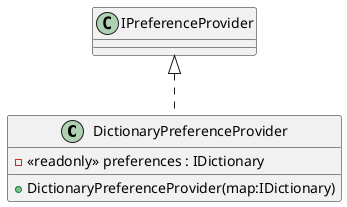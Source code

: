 @startuml
class DictionaryPreferenceProvider {
    - <<readonly>> preferences : IDictionary
    + DictionaryPreferenceProvider(map:IDictionary)
}
IPreferenceProvider <|.. DictionaryPreferenceProvider
@enduml
